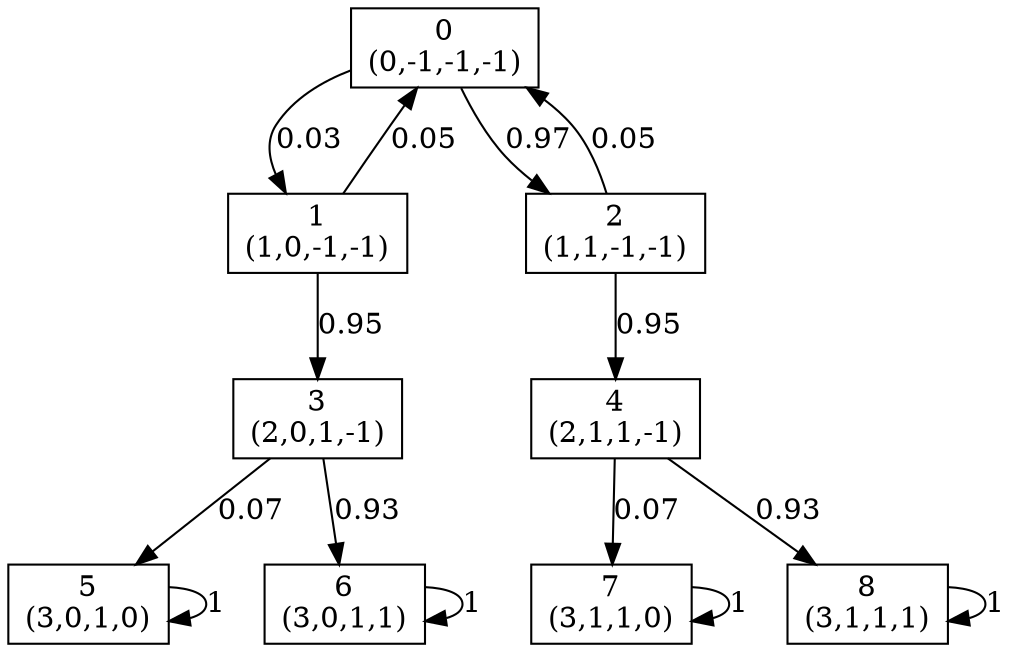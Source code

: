digraph P {
node [shape=box];
0 -> 1 [ label="0.03" ];
0 -> 2 [ label="0.97" ];
1 -> 0 [ label="0.05" ];
1 -> 3 [ label="0.95" ];
2 -> 0 [ label="0.05" ];
2 -> 4 [ label="0.95" ];
3 -> 5 [ label="0.07" ];
3 -> 6 [ label="0.93" ];
4 -> 7 [ label="0.07" ];
4 -> 8 [ label="0.93" ];
5 -> 5 [ label="1" ];
6 -> 6 [ label="1" ];
7 -> 7 [ label="1" ];
8 -> 8 [ label="1" ];
0 [label="0\n(0,-1,-1,-1)"];
1 [label="1\n(1,0,-1,-1)"];
2 [label="2\n(1,1,-1,-1)"];
3 [label="3\n(2,0,1,-1)"];
4 [label="4\n(2,1,1,-1)"];
5 [label="5\n(3,0,1,0)"];
6 [label="6\n(3,0,1,1)"];
7 [label="7\n(3,1,1,0)"];
8 [label="8\n(3,1,1,1)"];
}
